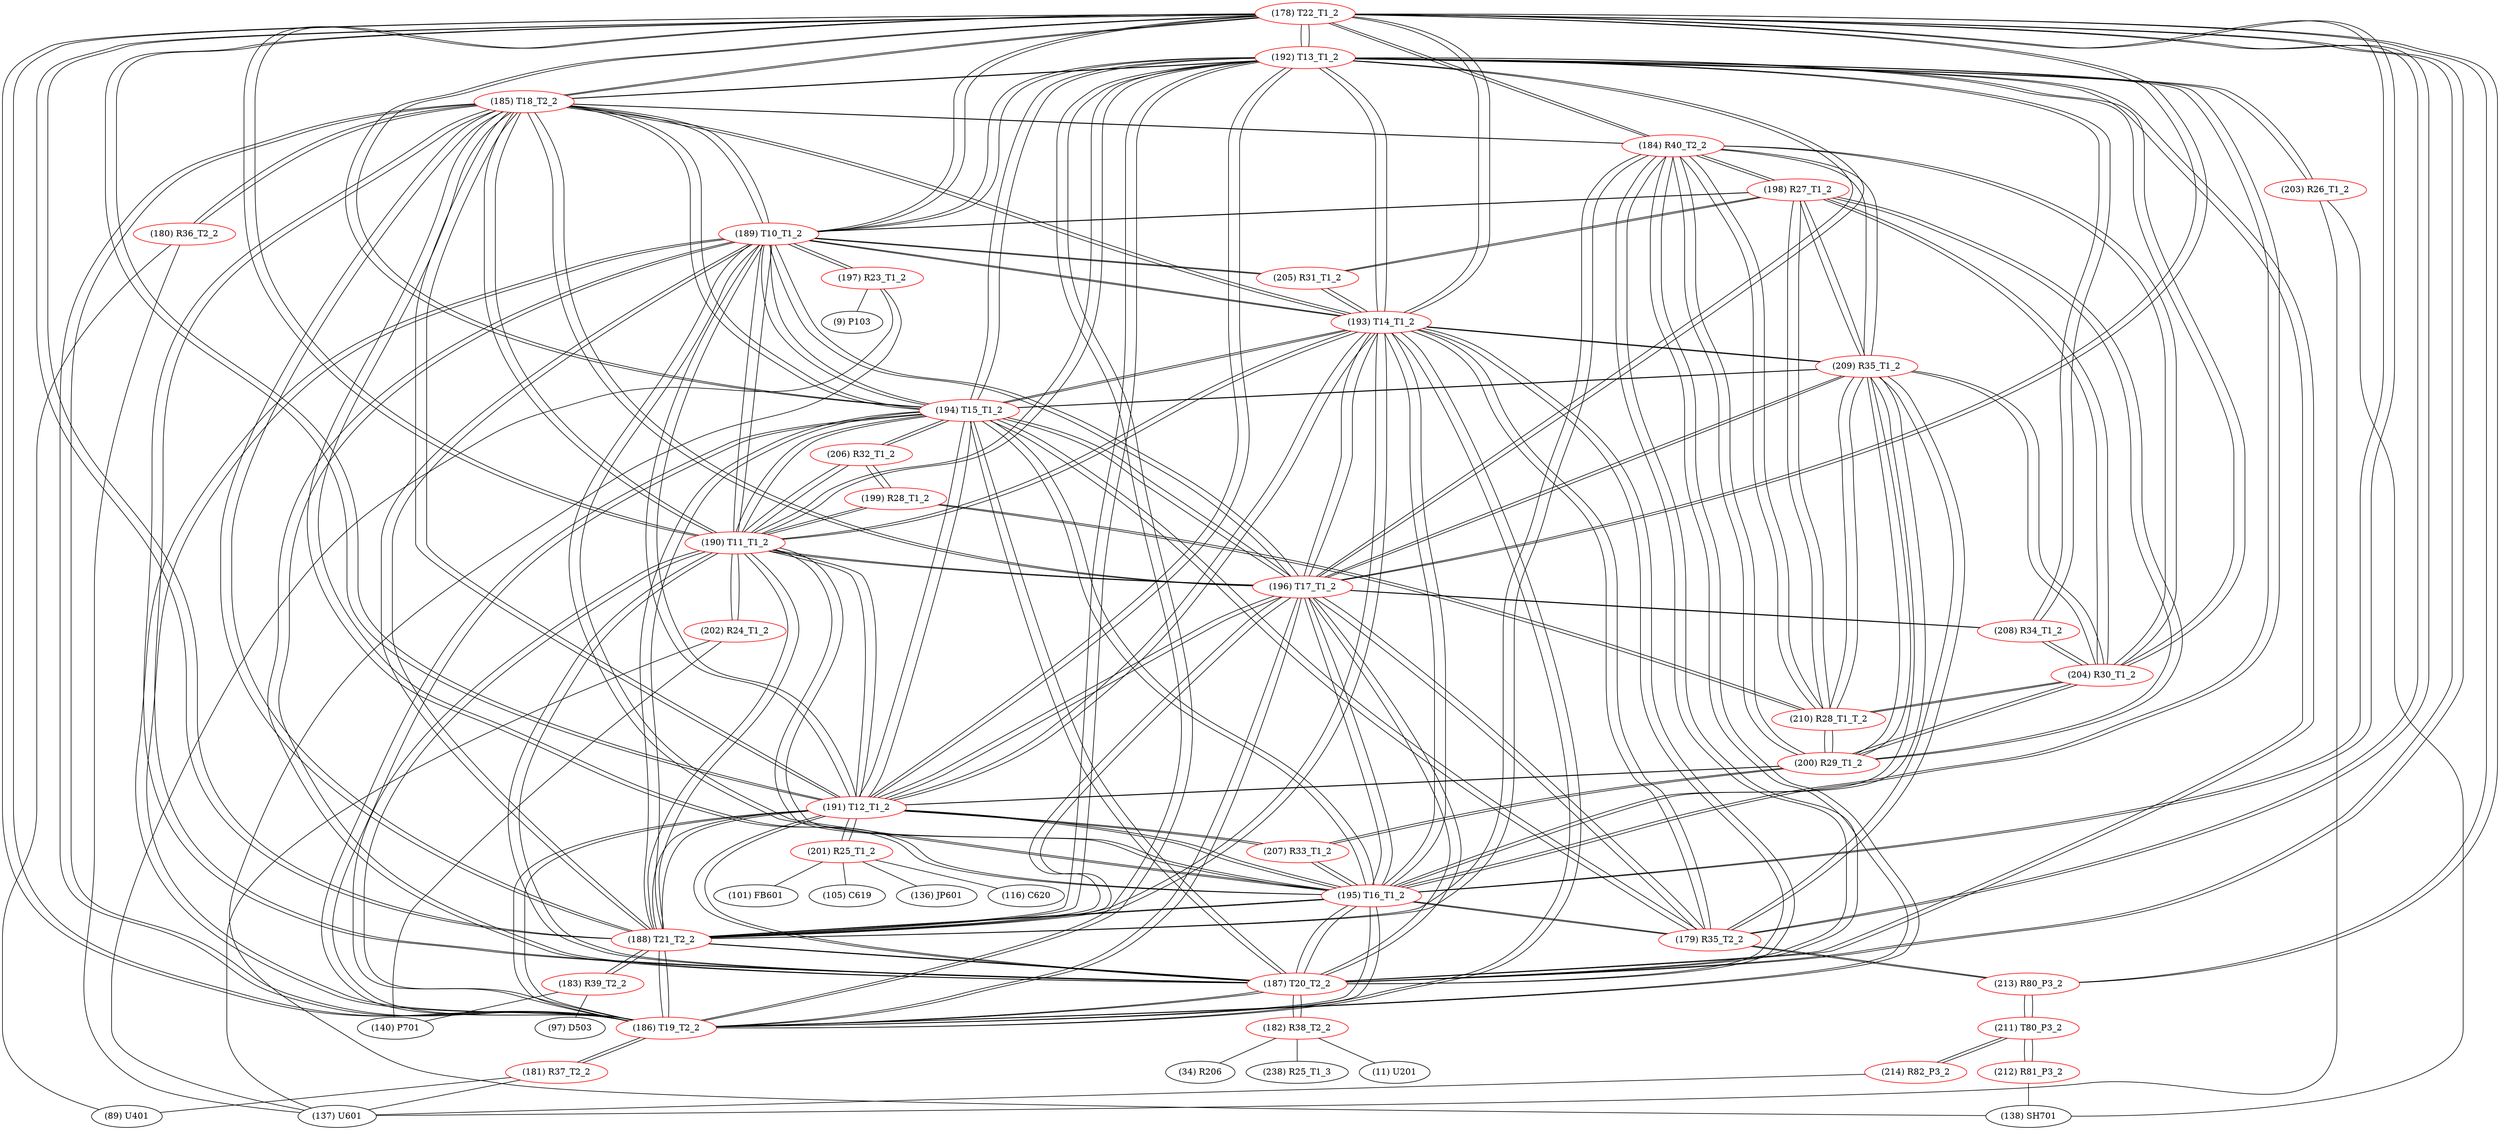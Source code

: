 graph {
	178 [label="(178) T22_T1_2" color=red]
	192 [label="(192) T13_T1_2"]
	185 [label="(185) T18_T2_2"]
	186 [label="(186) T19_T2_2"]
	191 [label="(191) T12_T1_2"]
	194 [label="(194) T15_T1_2"]
	193 [label="(193) T14_T1_2"]
	187 [label="(187) T20_T2_2"]
	188 [label="(188) T21_T2_2"]
	190 [label="(190) T11_T1_2"]
	189 [label="(189) T10_T1_2"]
	195 [label="(195) T16_T1_2"]
	196 [label="(196) T17_T1_2"]
	184 [label="(184) R40_T2_2"]
	213 [label="(213) R80_P3_2"]
	179 [label="(179) R35_T2_2"]
	179 [label="(179) R35_T2_2" color=red]
	194 [label="(194) T15_T1_2"]
	195 [label="(195) T16_T1_2"]
	193 [label="(193) T14_T1_2"]
	196 [label="(196) T17_T1_2"]
	209 [label="(209) R35_T1_2"]
	213 [label="(213) R80_P3_2"]
	178 [label="(178) T22_T1_2"]
	180 [label="(180) R36_T2_2" color=red]
	137 [label="(137) U601"]
	89 [label="(89) U401"]
	185 [label="(185) T18_T2_2"]
	181 [label="(181) R37_T2_2" color=red]
	89 [label="(89) U401"]
	137 [label="(137) U601"]
	186 [label="(186) T19_T2_2"]
	182 [label="(182) R38_T2_2" color=red]
	11 [label="(11) U201"]
	34 [label="(34) R206"]
	238 [label="(238) R25_T1_3"]
	187 [label="(187) T20_T2_2"]
	183 [label="(183) R39_T2_2" color=red]
	140 [label="(140) P701"]
	97 [label="(97) D503"]
	188 [label="(188) T21_T2_2"]
	184 [label="(184) R40_T2_2" color=red]
	186 [label="(186) T19_T2_2"]
	187 [label="(187) T20_T2_2"]
	188 [label="(188) T21_T2_2"]
	178 [label="(178) T22_T1_2"]
	185 [label="(185) T18_T2_2"]
	200 [label="(200) R29_T1_2"]
	210 [label="(210) R28_T1_T_2"]
	204 [label="(204) R30_T1_2"]
	198 [label="(198) R27_T1_2"]
	209 [label="(209) R35_T1_2"]
	185 [label="(185) T18_T2_2" color=red]
	192 [label="(192) T13_T1_2"]
	186 [label="(186) T19_T2_2"]
	191 [label="(191) T12_T1_2"]
	194 [label="(194) T15_T1_2"]
	193 [label="(193) T14_T1_2"]
	187 [label="(187) T20_T2_2"]
	188 [label="(188) T21_T2_2"]
	190 [label="(190) T11_T1_2"]
	189 [label="(189) T10_T1_2"]
	178 [label="(178) T22_T1_2"]
	195 [label="(195) T16_T1_2"]
	196 [label="(196) T17_T1_2"]
	184 [label="(184) R40_T2_2"]
	180 [label="(180) R36_T2_2"]
	186 [label="(186) T19_T2_2" color=red]
	192 [label="(192) T13_T1_2"]
	185 [label="(185) T18_T2_2"]
	191 [label="(191) T12_T1_2"]
	194 [label="(194) T15_T1_2"]
	193 [label="(193) T14_T1_2"]
	187 [label="(187) T20_T2_2"]
	188 [label="(188) T21_T2_2"]
	190 [label="(190) T11_T1_2"]
	189 [label="(189) T10_T1_2"]
	178 [label="(178) T22_T1_2"]
	195 [label="(195) T16_T1_2"]
	196 [label="(196) T17_T1_2"]
	184 [label="(184) R40_T2_2"]
	181 [label="(181) R37_T2_2"]
	187 [label="(187) T20_T2_2" color=red]
	192 [label="(192) T13_T1_2"]
	185 [label="(185) T18_T2_2"]
	186 [label="(186) T19_T2_2"]
	191 [label="(191) T12_T1_2"]
	194 [label="(194) T15_T1_2"]
	193 [label="(193) T14_T1_2"]
	188 [label="(188) T21_T2_2"]
	190 [label="(190) T11_T1_2"]
	189 [label="(189) T10_T1_2"]
	178 [label="(178) T22_T1_2"]
	195 [label="(195) T16_T1_2"]
	196 [label="(196) T17_T1_2"]
	184 [label="(184) R40_T2_2"]
	182 [label="(182) R38_T2_2"]
	188 [label="(188) T21_T2_2" color=red]
	192 [label="(192) T13_T1_2"]
	185 [label="(185) T18_T2_2"]
	186 [label="(186) T19_T2_2"]
	191 [label="(191) T12_T1_2"]
	194 [label="(194) T15_T1_2"]
	193 [label="(193) T14_T1_2"]
	187 [label="(187) T20_T2_2"]
	190 [label="(190) T11_T1_2"]
	189 [label="(189) T10_T1_2"]
	178 [label="(178) T22_T1_2"]
	195 [label="(195) T16_T1_2"]
	196 [label="(196) T17_T1_2"]
	184 [label="(184) R40_T2_2"]
	183 [label="(183) R39_T2_2"]
	189 [label="(189) T10_T1_2" color=red]
	192 [label="(192) T13_T1_2"]
	185 [label="(185) T18_T2_2"]
	186 [label="(186) T19_T2_2"]
	191 [label="(191) T12_T1_2"]
	194 [label="(194) T15_T1_2"]
	193 [label="(193) T14_T1_2"]
	187 [label="(187) T20_T2_2"]
	188 [label="(188) T21_T2_2"]
	190 [label="(190) T11_T1_2"]
	178 [label="(178) T22_T1_2"]
	195 [label="(195) T16_T1_2"]
	196 [label="(196) T17_T1_2"]
	197 [label="(197) R23_T1_2"]
	198 [label="(198) R27_T1_2"]
	205 [label="(205) R31_T1_2"]
	190 [label="(190) T11_T1_2" color=red]
	192 [label="(192) T13_T1_2"]
	185 [label="(185) T18_T2_2"]
	186 [label="(186) T19_T2_2"]
	191 [label="(191) T12_T1_2"]
	194 [label="(194) T15_T1_2"]
	193 [label="(193) T14_T1_2"]
	187 [label="(187) T20_T2_2"]
	188 [label="(188) T21_T2_2"]
	189 [label="(189) T10_T1_2"]
	178 [label="(178) T22_T1_2"]
	195 [label="(195) T16_T1_2"]
	196 [label="(196) T17_T1_2"]
	202 [label="(202) R24_T1_2"]
	206 [label="(206) R32_T1_2"]
	199 [label="(199) R28_T1_2"]
	191 [label="(191) T12_T1_2" color=red]
	192 [label="(192) T13_T1_2"]
	185 [label="(185) T18_T2_2"]
	186 [label="(186) T19_T2_2"]
	194 [label="(194) T15_T1_2"]
	193 [label="(193) T14_T1_2"]
	187 [label="(187) T20_T2_2"]
	188 [label="(188) T21_T2_2"]
	190 [label="(190) T11_T1_2"]
	189 [label="(189) T10_T1_2"]
	178 [label="(178) T22_T1_2"]
	195 [label="(195) T16_T1_2"]
	196 [label="(196) T17_T1_2"]
	207 [label="(207) R33_T1_2"]
	200 [label="(200) R29_T1_2"]
	201 [label="(201) R25_T1_2"]
	192 [label="(192) T13_T1_2" color=red]
	185 [label="(185) T18_T2_2"]
	186 [label="(186) T19_T2_2"]
	191 [label="(191) T12_T1_2"]
	194 [label="(194) T15_T1_2"]
	193 [label="(193) T14_T1_2"]
	187 [label="(187) T20_T2_2"]
	188 [label="(188) T21_T2_2"]
	190 [label="(190) T11_T1_2"]
	189 [label="(189) T10_T1_2"]
	178 [label="(178) T22_T1_2"]
	195 [label="(195) T16_T1_2"]
	196 [label="(196) T17_T1_2"]
	204 [label="(204) R30_T1_2"]
	208 [label="(208) R34_T1_2"]
	203 [label="(203) R26_T1_2"]
	193 [label="(193) T14_T1_2" color=red]
	192 [label="(192) T13_T1_2"]
	185 [label="(185) T18_T2_2"]
	186 [label="(186) T19_T2_2"]
	191 [label="(191) T12_T1_2"]
	194 [label="(194) T15_T1_2"]
	187 [label="(187) T20_T2_2"]
	188 [label="(188) T21_T2_2"]
	190 [label="(190) T11_T1_2"]
	189 [label="(189) T10_T1_2"]
	178 [label="(178) T22_T1_2"]
	195 [label="(195) T16_T1_2"]
	196 [label="(196) T17_T1_2"]
	179 [label="(179) R35_T2_2"]
	209 [label="(209) R35_T1_2"]
	205 [label="(205) R31_T1_2"]
	194 [label="(194) T15_T1_2" color=red]
	192 [label="(192) T13_T1_2"]
	185 [label="(185) T18_T2_2"]
	186 [label="(186) T19_T2_2"]
	191 [label="(191) T12_T1_2"]
	193 [label="(193) T14_T1_2"]
	187 [label="(187) T20_T2_2"]
	188 [label="(188) T21_T2_2"]
	190 [label="(190) T11_T1_2"]
	189 [label="(189) T10_T1_2"]
	178 [label="(178) T22_T1_2"]
	195 [label="(195) T16_T1_2"]
	196 [label="(196) T17_T1_2"]
	179 [label="(179) R35_T2_2"]
	209 [label="(209) R35_T1_2"]
	206 [label="(206) R32_T1_2"]
	195 [label="(195) T16_T1_2" color=red]
	192 [label="(192) T13_T1_2"]
	185 [label="(185) T18_T2_2"]
	186 [label="(186) T19_T2_2"]
	191 [label="(191) T12_T1_2"]
	194 [label="(194) T15_T1_2"]
	193 [label="(193) T14_T1_2"]
	187 [label="(187) T20_T2_2"]
	188 [label="(188) T21_T2_2"]
	190 [label="(190) T11_T1_2"]
	189 [label="(189) T10_T1_2"]
	178 [label="(178) T22_T1_2"]
	196 [label="(196) T17_T1_2"]
	179 [label="(179) R35_T2_2"]
	209 [label="(209) R35_T1_2"]
	207 [label="(207) R33_T1_2"]
	196 [label="(196) T17_T1_2" color=red]
	192 [label="(192) T13_T1_2"]
	185 [label="(185) T18_T2_2"]
	186 [label="(186) T19_T2_2"]
	191 [label="(191) T12_T1_2"]
	194 [label="(194) T15_T1_2"]
	193 [label="(193) T14_T1_2"]
	187 [label="(187) T20_T2_2"]
	188 [label="(188) T21_T2_2"]
	190 [label="(190) T11_T1_2"]
	189 [label="(189) T10_T1_2"]
	178 [label="(178) T22_T1_2"]
	195 [label="(195) T16_T1_2"]
	179 [label="(179) R35_T2_2"]
	209 [label="(209) R35_T1_2"]
	208 [label="(208) R34_T1_2"]
	197 [label="(197) R23_T1_2" color=red]
	138 [label="(138) SH701"]
	137 [label="(137) U601"]
	9 [label="(9) P103"]
	189 [label="(189) T10_T1_2"]
	198 [label="(198) R27_T1_2" color=red]
	184 [label="(184) R40_T2_2"]
	200 [label="(200) R29_T1_2"]
	210 [label="(210) R28_T1_T_2"]
	204 [label="(204) R30_T1_2"]
	209 [label="(209) R35_T1_2"]
	189 [label="(189) T10_T1_2"]
	205 [label="(205) R31_T1_2"]
	199 [label="(199) R28_T1_2" color=red]
	206 [label="(206) R32_T1_2"]
	190 [label="(190) T11_T1_2"]
	210 [label="(210) R28_T1_T_2"]
	200 [label="(200) R29_T1_2" color=red]
	184 [label="(184) R40_T2_2"]
	210 [label="(210) R28_T1_T_2"]
	204 [label="(204) R30_T1_2"]
	198 [label="(198) R27_T1_2"]
	209 [label="(209) R35_T1_2"]
	207 [label="(207) R33_T1_2"]
	191 [label="(191) T12_T1_2"]
	201 [label="(201) R25_T1_2" color=red]
	101 [label="(101) FB601"]
	105 [label="(105) C619"]
	136 [label="(136) JP601"]
	116 [label="(116) C620"]
	191 [label="(191) T12_T1_2"]
	202 [label="(202) R24_T1_2" color=red]
	140 [label="(140) P701"]
	137 [label="(137) U601"]
	190 [label="(190) T11_T1_2"]
	203 [label="(203) R26_T1_2" color=red]
	138 [label="(138) SH701"]
	137 [label="(137) U601"]
	192 [label="(192) T13_T1_2"]
	204 [label="(204) R30_T1_2" color=red]
	184 [label="(184) R40_T2_2"]
	200 [label="(200) R29_T1_2"]
	210 [label="(210) R28_T1_T_2"]
	198 [label="(198) R27_T1_2"]
	209 [label="(209) R35_T1_2"]
	208 [label="(208) R34_T1_2"]
	192 [label="(192) T13_T1_2"]
	205 [label="(205) R31_T1_2" color=red]
	198 [label="(198) R27_T1_2"]
	189 [label="(189) T10_T1_2"]
	193 [label="(193) T14_T1_2"]
	206 [label="(206) R32_T1_2" color=red]
	194 [label="(194) T15_T1_2"]
	190 [label="(190) T11_T1_2"]
	199 [label="(199) R28_T1_2"]
	207 [label="(207) R33_T1_2" color=red]
	195 [label="(195) T16_T1_2"]
	191 [label="(191) T12_T1_2"]
	200 [label="(200) R29_T1_2"]
	208 [label="(208) R34_T1_2" color=red]
	196 [label="(196) T17_T1_2"]
	204 [label="(204) R30_T1_2"]
	192 [label="(192) T13_T1_2"]
	209 [label="(209) R35_T1_2" color=red]
	194 [label="(194) T15_T1_2"]
	195 [label="(195) T16_T1_2"]
	193 [label="(193) T14_T1_2"]
	196 [label="(196) T17_T1_2"]
	179 [label="(179) R35_T2_2"]
	184 [label="(184) R40_T2_2"]
	200 [label="(200) R29_T1_2"]
	210 [label="(210) R28_T1_T_2"]
	204 [label="(204) R30_T1_2"]
	198 [label="(198) R27_T1_2"]
	210 [label="(210) R28_T1_T_2" color=red]
	184 [label="(184) R40_T2_2"]
	200 [label="(200) R29_T1_2"]
	204 [label="(204) R30_T1_2"]
	198 [label="(198) R27_T1_2"]
	209 [label="(209) R35_T1_2"]
	199 [label="(199) R28_T1_2"]
	211 [label="(211) T80_P3_2" color=red]
	212 [label="(212) R81_P3_2"]
	214 [label="(214) R82_P3_2"]
	213 [label="(213) R80_P3_2"]
	212 [label="(212) R81_P3_2" color=red]
	138 [label="(138) SH701"]
	211 [label="(211) T80_P3_2"]
	213 [label="(213) R80_P3_2" color=red]
	178 [label="(178) T22_T1_2"]
	179 [label="(179) R35_T2_2"]
	211 [label="(211) T80_P3_2"]
	214 [label="(214) R82_P3_2" color=red]
	137 [label="(137) U601"]
	211 [label="(211) T80_P3_2"]
	178 -- 192
	178 -- 185
	178 -- 186
	178 -- 191
	178 -- 194
	178 -- 193
	178 -- 187
	178 -- 188
	178 -- 190
	178 -- 189
	178 -- 195
	178 -- 196
	178 -- 184
	178 -- 213
	178 -- 179
	179 -- 194
	179 -- 195
	179 -- 193
	179 -- 196
	179 -- 209
	179 -- 213
	179 -- 178
	180 -- 137
	180 -- 89
	180 -- 185
	181 -- 89
	181 -- 137
	181 -- 186
	182 -- 11
	182 -- 34
	182 -- 238
	182 -- 187
	183 -- 140
	183 -- 97
	183 -- 188
	184 -- 186
	184 -- 187
	184 -- 188
	184 -- 178
	184 -- 185
	184 -- 200
	184 -- 210
	184 -- 204
	184 -- 198
	184 -- 209
	185 -- 192
	185 -- 186
	185 -- 191
	185 -- 194
	185 -- 193
	185 -- 187
	185 -- 188
	185 -- 190
	185 -- 189
	185 -- 178
	185 -- 195
	185 -- 196
	185 -- 184
	185 -- 180
	186 -- 192
	186 -- 185
	186 -- 191
	186 -- 194
	186 -- 193
	186 -- 187
	186 -- 188
	186 -- 190
	186 -- 189
	186 -- 178
	186 -- 195
	186 -- 196
	186 -- 184
	186 -- 181
	187 -- 192
	187 -- 185
	187 -- 186
	187 -- 191
	187 -- 194
	187 -- 193
	187 -- 188
	187 -- 190
	187 -- 189
	187 -- 178
	187 -- 195
	187 -- 196
	187 -- 184
	187 -- 182
	188 -- 192
	188 -- 185
	188 -- 186
	188 -- 191
	188 -- 194
	188 -- 193
	188 -- 187
	188 -- 190
	188 -- 189
	188 -- 178
	188 -- 195
	188 -- 196
	188 -- 184
	188 -- 183
	189 -- 192
	189 -- 185
	189 -- 186
	189 -- 191
	189 -- 194
	189 -- 193
	189 -- 187
	189 -- 188
	189 -- 190
	189 -- 178
	189 -- 195
	189 -- 196
	189 -- 197
	189 -- 198
	189 -- 205
	190 -- 192
	190 -- 185
	190 -- 186
	190 -- 191
	190 -- 194
	190 -- 193
	190 -- 187
	190 -- 188
	190 -- 189
	190 -- 178
	190 -- 195
	190 -- 196
	190 -- 202
	190 -- 206
	190 -- 199
	191 -- 192
	191 -- 185
	191 -- 186
	191 -- 194
	191 -- 193
	191 -- 187
	191 -- 188
	191 -- 190
	191 -- 189
	191 -- 178
	191 -- 195
	191 -- 196
	191 -- 207
	191 -- 200
	191 -- 201
	192 -- 185
	192 -- 186
	192 -- 191
	192 -- 194
	192 -- 193
	192 -- 187
	192 -- 188
	192 -- 190
	192 -- 189
	192 -- 178
	192 -- 195
	192 -- 196
	192 -- 204
	192 -- 208
	192 -- 203
	193 -- 192
	193 -- 185
	193 -- 186
	193 -- 191
	193 -- 194
	193 -- 187
	193 -- 188
	193 -- 190
	193 -- 189
	193 -- 178
	193 -- 195
	193 -- 196
	193 -- 179
	193 -- 209
	193 -- 205
	194 -- 192
	194 -- 185
	194 -- 186
	194 -- 191
	194 -- 193
	194 -- 187
	194 -- 188
	194 -- 190
	194 -- 189
	194 -- 178
	194 -- 195
	194 -- 196
	194 -- 179
	194 -- 209
	194 -- 206
	195 -- 192
	195 -- 185
	195 -- 186
	195 -- 191
	195 -- 194
	195 -- 193
	195 -- 187
	195 -- 188
	195 -- 190
	195 -- 189
	195 -- 178
	195 -- 196
	195 -- 179
	195 -- 209
	195 -- 207
	196 -- 192
	196 -- 185
	196 -- 186
	196 -- 191
	196 -- 194
	196 -- 193
	196 -- 187
	196 -- 188
	196 -- 190
	196 -- 189
	196 -- 178
	196 -- 195
	196 -- 179
	196 -- 209
	196 -- 208
	197 -- 138
	197 -- 137
	197 -- 9
	197 -- 189
	198 -- 184
	198 -- 200
	198 -- 210
	198 -- 204
	198 -- 209
	198 -- 189
	198 -- 205
	199 -- 206
	199 -- 190
	199 -- 210
	200 -- 184
	200 -- 210
	200 -- 204
	200 -- 198
	200 -- 209
	200 -- 207
	200 -- 191
	201 -- 101
	201 -- 105
	201 -- 136
	201 -- 116
	201 -- 191
	202 -- 140
	202 -- 137
	202 -- 190
	203 -- 138
	203 -- 137
	203 -- 192
	204 -- 184
	204 -- 200
	204 -- 210
	204 -- 198
	204 -- 209
	204 -- 208
	204 -- 192
	205 -- 198
	205 -- 189
	205 -- 193
	206 -- 194
	206 -- 190
	206 -- 199
	207 -- 195
	207 -- 191
	207 -- 200
	208 -- 196
	208 -- 204
	208 -- 192
	209 -- 194
	209 -- 195
	209 -- 193
	209 -- 196
	209 -- 179
	209 -- 184
	209 -- 200
	209 -- 210
	209 -- 204
	209 -- 198
	210 -- 184
	210 -- 200
	210 -- 204
	210 -- 198
	210 -- 209
	210 -- 199
	211 -- 212
	211 -- 214
	211 -- 213
	212 -- 138
	212 -- 211
	213 -- 178
	213 -- 179
	213 -- 211
	214 -- 137
	214 -- 211
}